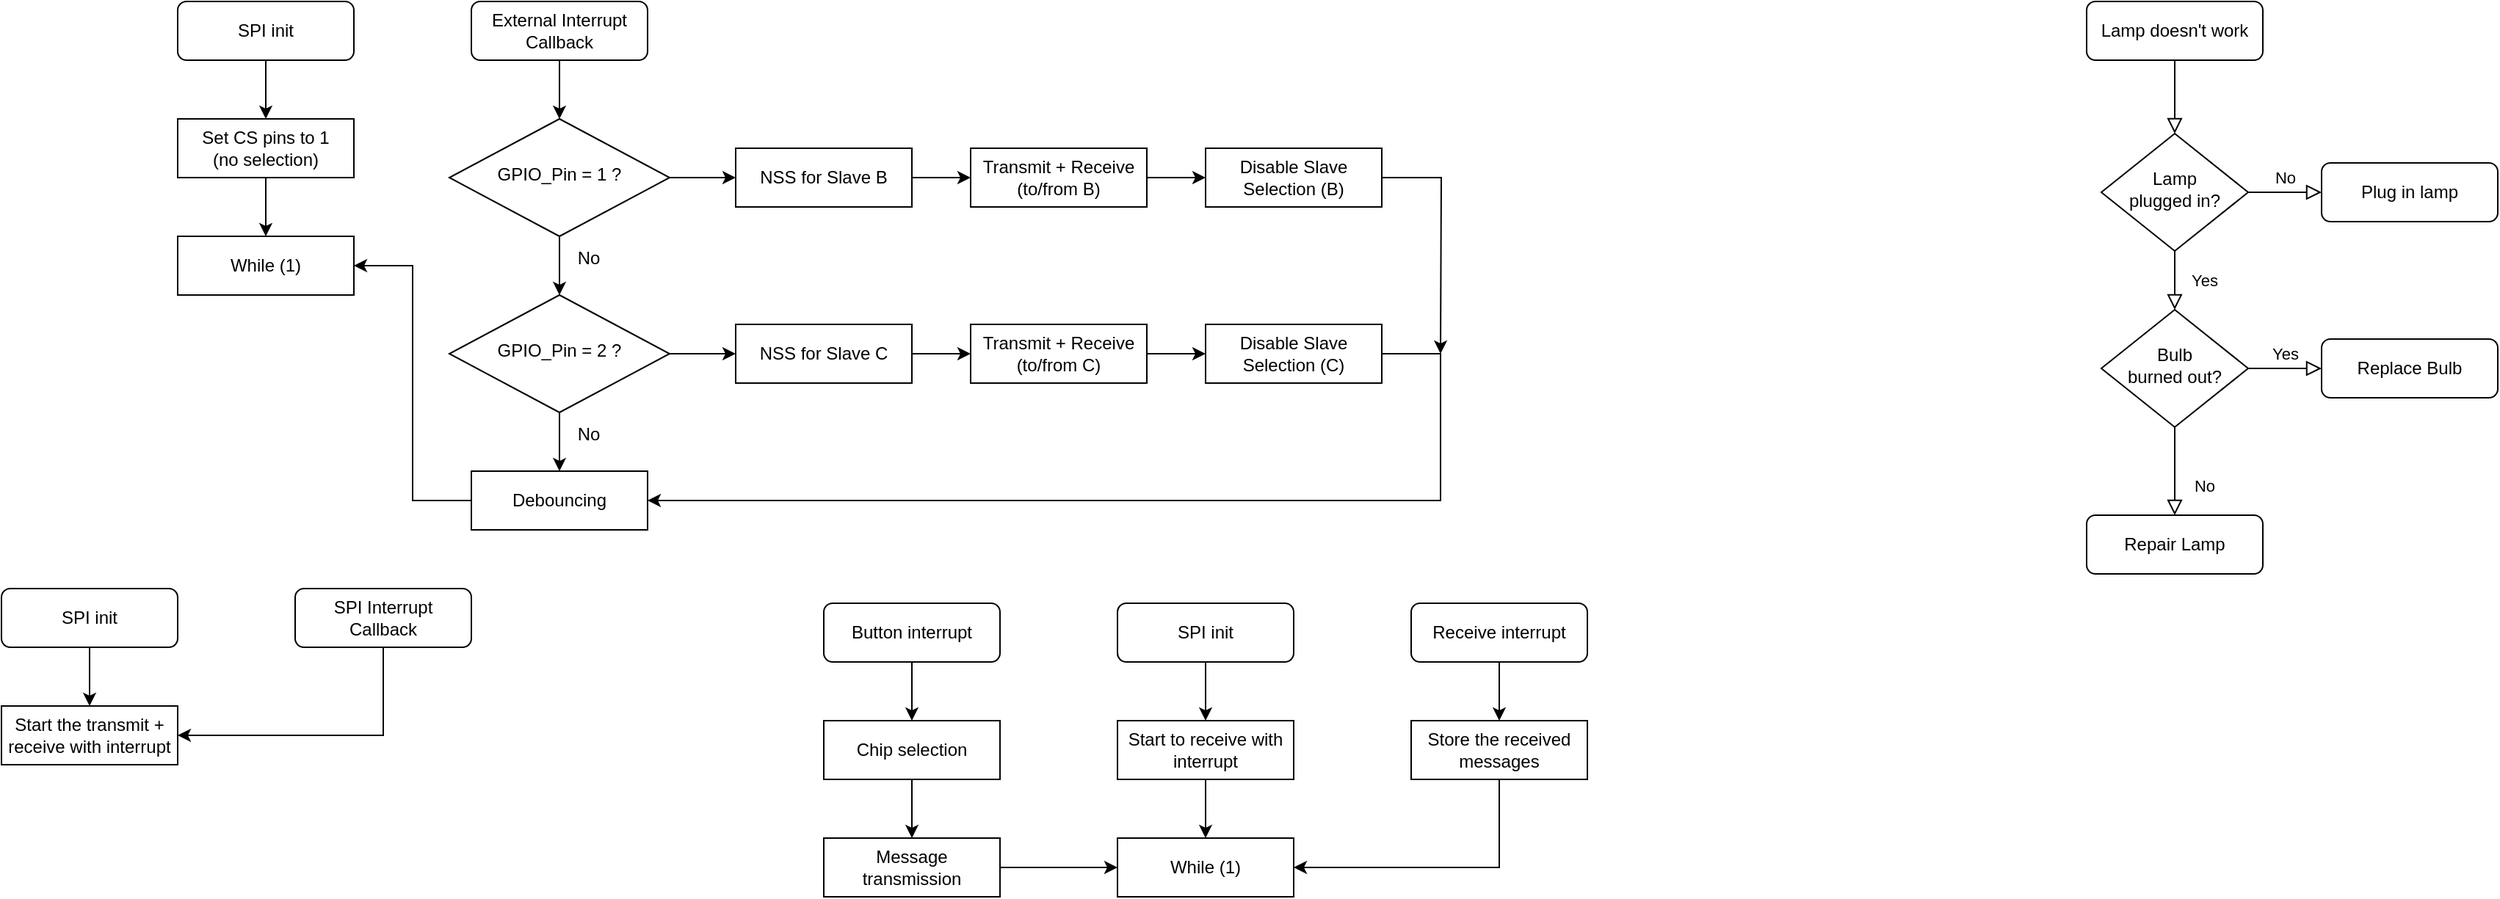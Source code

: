 <mxfile version="26.2.14">
  <diagram id="C5RBs43oDa-KdzZeNtuy" name="Page-1">
    <mxGraphModel dx="2010" dy="608" grid="1" gridSize="10" guides="1" tooltips="1" connect="1" arrows="1" fold="1" page="1" pageScale="1" pageWidth="827" pageHeight="1169" math="0" shadow="0">
      <root>
        <mxCell id="WIyWlLk6GJQsqaUBKTNV-0" />
        <mxCell id="WIyWlLk6GJQsqaUBKTNV-1" parent="WIyWlLk6GJQsqaUBKTNV-0" />
        <mxCell id="WIyWlLk6GJQsqaUBKTNV-2" value="" style="rounded=0;html=1;jettySize=auto;orthogonalLoop=1;fontSize=11;endArrow=block;endFill=0;endSize=8;strokeWidth=1;shadow=0;labelBackgroundColor=none;edgeStyle=orthogonalEdgeStyle;" parent="WIyWlLk6GJQsqaUBKTNV-1" source="WIyWlLk6GJQsqaUBKTNV-3" target="WIyWlLk6GJQsqaUBKTNV-6" edge="1">
          <mxGeometry relative="1" as="geometry" />
        </mxCell>
        <mxCell id="WIyWlLk6GJQsqaUBKTNV-3" value="Lamp doesn&#39;t work" style="rounded=1;whiteSpace=wrap;html=1;fontSize=12;glass=0;strokeWidth=1;shadow=0;" parent="WIyWlLk6GJQsqaUBKTNV-1" vertex="1">
          <mxGeometry x="620" y="80" width="120" height="40" as="geometry" />
        </mxCell>
        <mxCell id="WIyWlLk6GJQsqaUBKTNV-4" value="Yes" style="rounded=0;html=1;jettySize=auto;orthogonalLoop=1;fontSize=11;endArrow=block;endFill=0;endSize=8;strokeWidth=1;shadow=0;labelBackgroundColor=none;edgeStyle=orthogonalEdgeStyle;" parent="WIyWlLk6GJQsqaUBKTNV-1" source="WIyWlLk6GJQsqaUBKTNV-6" target="WIyWlLk6GJQsqaUBKTNV-10" edge="1">
          <mxGeometry y="20" relative="1" as="geometry">
            <mxPoint as="offset" />
          </mxGeometry>
        </mxCell>
        <mxCell id="WIyWlLk6GJQsqaUBKTNV-5" value="No" style="edgeStyle=orthogonalEdgeStyle;rounded=0;html=1;jettySize=auto;orthogonalLoop=1;fontSize=11;endArrow=block;endFill=0;endSize=8;strokeWidth=1;shadow=0;labelBackgroundColor=none;" parent="WIyWlLk6GJQsqaUBKTNV-1" source="WIyWlLk6GJQsqaUBKTNV-6" target="WIyWlLk6GJQsqaUBKTNV-7" edge="1">
          <mxGeometry y="10" relative="1" as="geometry">
            <mxPoint as="offset" />
          </mxGeometry>
        </mxCell>
        <mxCell id="WIyWlLk6GJQsqaUBKTNV-6" value="Lamp&lt;br&gt;plugged in?" style="rhombus;whiteSpace=wrap;html=1;shadow=0;fontFamily=Helvetica;fontSize=12;align=center;strokeWidth=1;spacing=6;spacingTop=-4;" parent="WIyWlLk6GJQsqaUBKTNV-1" vertex="1">
          <mxGeometry x="630" y="170" width="100" height="80" as="geometry" />
        </mxCell>
        <mxCell id="WIyWlLk6GJQsqaUBKTNV-7" value="Plug in lamp" style="rounded=1;whiteSpace=wrap;html=1;fontSize=12;glass=0;strokeWidth=1;shadow=0;" parent="WIyWlLk6GJQsqaUBKTNV-1" vertex="1">
          <mxGeometry x="780" y="190" width="120" height="40" as="geometry" />
        </mxCell>
        <mxCell id="WIyWlLk6GJQsqaUBKTNV-8" value="No" style="rounded=0;html=1;jettySize=auto;orthogonalLoop=1;fontSize=11;endArrow=block;endFill=0;endSize=8;strokeWidth=1;shadow=0;labelBackgroundColor=none;edgeStyle=orthogonalEdgeStyle;" parent="WIyWlLk6GJQsqaUBKTNV-1" source="WIyWlLk6GJQsqaUBKTNV-10" target="WIyWlLk6GJQsqaUBKTNV-11" edge="1">
          <mxGeometry x="0.333" y="20" relative="1" as="geometry">
            <mxPoint as="offset" />
          </mxGeometry>
        </mxCell>
        <mxCell id="WIyWlLk6GJQsqaUBKTNV-9" value="Yes" style="edgeStyle=orthogonalEdgeStyle;rounded=0;html=1;jettySize=auto;orthogonalLoop=1;fontSize=11;endArrow=block;endFill=0;endSize=8;strokeWidth=1;shadow=0;labelBackgroundColor=none;" parent="WIyWlLk6GJQsqaUBKTNV-1" source="WIyWlLk6GJQsqaUBKTNV-10" target="WIyWlLk6GJQsqaUBKTNV-12" edge="1">
          <mxGeometry y="10" relative="1" as="geometry">
            <mxPoint as="offset" />
          </mxGeometry>
        </mxCell>
        <mxCell id="WIyWlLk6GJQsqaUBKTNV-10" value="Bulb&lt;br&gt;burned out?" style="rhombus;whiteSpace=wrap;html=1;shadow=0;fontFamily=Helvetica;fontSize=12;align=center;strokeWidth=1;spacing=6;spacingTop=-4;" parent="WIyWlLk6GJQsqaUBKTNV-1" vertex="1">
          <mxGeometry x="630" y="290" width="100" height="80" as="geometry" />
        </mxCell>
        <mxCell id="WIyWlLk6GJQsqaUBKTNV-11" value="Repair Lamp" style="rounded=1;whiteSpace=wrap;html=1;fontSize=12;glass=0;strokeWidth=1;shadow=0;" parent="WIyWlLk6GJQsqaUBKTNV-1" vertex="1">
          <mxGeometry x="620" y="430" width="120" height="40" as="geometry" />
        </mxCell>
        <mxCell id="WIyWlLk6GJQsqaUBKTNV-12" value="Replace Bulb" style="rounded=1;whiteSpace=wrap;html=1;fontSize=12;glass=0;strokeWidth=1;shadow=0;" parent="WIyWlLk6GJQsqaUBKTNV-1" vertex="1">
          <mxGeometry x="780" y="310" width="120" height="40" as="geometry" />
        </mxCell>
        <mxCell id="Z6VbRoerzO8AkhKwkoCC-15" value="" style="edgeStyle=orthogonalEdgeStyle;rounded=0;orthogonalLoop=1;jettySize=auto;html=1;" parent="WIyWlLk6GJQsqaUBKTNV-1" source="Z6VbRoerzO8AkhKwkoCC-16" target="Z6VbRoerzO8AkhKwkoCC-18" edge="1">
          <mxGeometry relative="1" as="geometry" />
        </mxCell>
        <mxCell id="Z6VbRoerzO8AkhKwkoCC-16" value="SPI init" style="rounded=1;whiteSpace=wrap;html=1;fontSize=12;glass=0;strokeWidth=1;shadow=0;" parent="WIyWlLk6GJQsqaUBKTNV-1" vertex="1">
          <mxGeometry x="-40" y="490" width="120" height="40" as="geometry" />
        </mxCell>
        <mxCell id="Z6VbRoerzO8AkhKwkoCC-17" value="" style="edgeStyle=orthogonalEdgeStyle;rounded=0;orthogonalLoop=1;jettySize=auto;html=1;" parent="WIyWlLk6GJQsqaUBKTNV-1" source="Z6VbRoerzO8AkhKwkoCC-18" target="Z6VbRoerzO8AkhKwkoCC-19" edge="1">
          <mxGeometry relative="1" as="geometry" />
        </mxCell>
        <mxCell id="Z6VbRoerzO8AkhKwkoCC-18" value="Start to receive with interrupt" style="rounded=0;whiteSpace=wrap;html=1;fontSize=12;glass=0;strokeWidth=1;shadow=0;" parent="WIyWlLk6GJQsqaUBKTNV-1" vertex="1">
          <mxGeometry x="-40" y="570" width="120" height="40" as="geometry" />
        </mxCell>
        <mxCell id="Z6VbRoerzO8AkhKwkoCC-19" value="While (1)" style="rounded=0;whiteSpace=wrap;html=1;fontSize=12;glass=0;strokeWidth=1;shadow=0;" parent="WIyWlLk6GJQsqaUBKTNV-1" vertex="1">
          <mxGeometry x="-40" y="650" width="120" height="40" as="geometry" />
        </mxCell>
        <mxCell id="Z6VbRoerzO8AkhKwkoCC-21" value="" style="edgeStyle=orthogonalEdgeStyle;rounded=0;orthogonalLoop=1;jettySize=auto;html=1;" parent="WIyWlLk6GJQsqaUBKTNV-1" source="Z6VbRoerzO8AkhKwkoCC-22" target="Z6VbRoerzO8AkhKwkoCC-24" edge="1">
          <mxGeometry relative="1" as="geometry" />
        </mxCell>
        <mxCell id="Z6VbRoerzO8AkhKwkoCC-22" value="Receive interrupt" style="rounded=1;whiteSpace=wrap;html=1;fontSize=12;glass=0;strokeWidth=1;shadow=0;" parent="WIyWlLk6GJQsqaUBKTNV-1" vertex="1">
          <mxGeometry x="160" y="490" width="120" height="40" as="geometry" />
        </mxCell>
        <mxCell id="Z6VbRoerzO8AkhKwkoCC-36" style="edgeStyle=orthogonalEdgeStyle;rounded=0;orthogonalLoop=1;jettySize=auto;html=1;entryX=1;entryY=0.5;entryDx=0;entryDy=0;" parent="WIyWlLk6GJQsqaUBKTNV-1" source="Z6VbRoerzO8AkhKwkoCC-24" target="Z6VbRoerzO8AkhKwkoCC-19" edge="1">
          <mxGeometry relative="1" as="geometry">
            <Array as="points">
              <mxPoint x="220" y="670" />
            </Array>
          </mxGeometry>
        </mxCell>
        <mxCell id="Z6VbRoerzO8AkhKwkoCC-24" value="Store the received messages" style="rounded=0;whiteSpace=wrap;html=1;fontSize=12;glass=0;strokeWidth=1;shadow=0;" parent="WIyWlLk6GJQsqaUBKTNV-1" vertex="1">
          <mxGeometry x="160" y="570" width="120" height="40" as="geometry" />
        </mxCell>
        <mxCell id="Z6VbRoerzO8AkhKwkoCC-33" value="" style="edgeStyle=orthogonalEdgeStyle;rounded=0;orthogonalLoop=1;jettySize=auto;html=1;" parent="WIyWlLk6GJQsqaUBKTNV-1" source="Z6VbRoerzO8AkhKwkoCC-27" target="Z6VbRoerzO8AkhKwkoCC-29" edge="1">
          <mxGeometry relative="1" as="geometry" />
        </mxCell>
        <mxCell id="Z6VbRoerzO8AkhKwkoCC-27" value="Button interrupt" style="rounded=1;whiteSpace=wrap;html=1;fontSize=12;glass=0;strokeWidth=1;shadow=0;" parent="WIyWlLk6GJQsqaUBKTNV-1" vertex="1">
          <mxGeometry x="-240" y="490" width="120" height="40" as="geometry" />
        </mxCell>
        <mxCell id="Z6VbRoerzO8AkhKwkoCC-34" value="" style="edgeStyle=orthogonalEdgeStyle;rounded=0;orthogonalLoop=1;jettySize=auto;html=1;" parent="WIyWlLk6GJQsqaUBKTNV-1" source="Z6VbRoerzO8AkhKwkoCC-29" target="Z6VbRoerzO8AkhKwkoCC-30" edge="1">
          <mxGeometry relative="1" as="geometry" />
        </mxCell>
        <mxCell id="Z6VbRoerzO8AkhKwkoCC-29" value="Chip selection" style="rounded=0;whiteSpace=wrap;html=1;fontSize=12;glass=0;strokeWidth=1;shadow=0;" parent="WIyWlLk6GJQsqaUBKTNV-1" vertex="1">
          <mxGeometry x="-240" y="570" width="120" height="40" as="geometry" />
        </mxCell>
        <mxCell id="Z6VbRoerzO8AkhKwkoCC-37" style="edgeStyle=orthogonalEdgeStyle;rounded=0;orthogonalLoop=1;jettySize=auto;html=1;entryX=0;entryY=0.5;entryDx=0;entryDy=0;" parent="WIyWlLk6GJQsqaUBKTNV-1" source="Z6VbRoerzO8AkhKwkoCC-30" target="Z6VbRoerzO8AkhKwkoCC-19" edge="1">
          <mxGeometry relative="1" as="geometry" />
        </mxCell>
        <mxCell id="Z6VbRoerzO8AkhKwkoCC-30" value="Message transmission" style="rounded=0;whiteSpace=wrap;html=1;fontSize=12;glass=0;strokeWidth=1;shadow=0;" parent="WIyWlLk6GJQsqaUBKTNV-1" vertex="1">
          <mxGeometry x="-240" y="650" width="120" height="40" as="geometry" />
        </mxCell>
        <mxCell id="c2Ubt0JN3OhsZebMl4jR-8" value="" style="edgeStyle=orthogonalEdgeStyle;rounded=0;orthogonalLoop=1;jettySize=auto;html=1;" parent="WIyWlLk6GJQsqaUBKTNV-1" source="c2Ubt0JN3OhsZebMl4jR-0" target="c2Ubt0JN3OhsZebMl4jR-1" edge="1">
          <mxGeometry relative="1" as="geometry" />
        </mxCell>
        <mxCell id="c2Ubt0JN3OhsZebMl4jR-0" value="SPI init" style="rounded=1;whiteSpace=wrap;html=1;fontSize=12;glass=0;strokeWidth=1;shadow=0;" parent="WIyWlLk6GJQsqaUBKTNV-1" vertex="1">
          <mxGeometry x="-680" y="80" width="120" height="40" as="geometry" />
        </mxCell>
        <mxCell id="c2Ubt0JN3OhsZebMl4jR-10" value="" style="edgeStyle=orthogonalEdgeStyle;rounded=0;orthogonalLoop=1;jettySize=auto;html=1;" parent="WIyWlLk6GJQsqaUBKTNV-1" source="c2Ubt0JN3OhsZebMl4jR-1" target="c2Ubt0JN3OhsZebMl4jR-9" edge="1">
          <mxGeometry relative="1" as="geometry" />
        </mxCell>
        <mxCell id="c2Ubt0JN3OhsZebMl4jR-1" value="Set CS pins to 1&lt;div&gt;(no selection)&lt;/div&gt;" style="rounded=0;whiteSpace=wrap;html=1;fontSize=12;glass=0;strokeWidth=1;shadow=0;" parent="WIyWlLk6GJQsqaUBKTNV-1" vertex="1">
          <mxGeometry x="-680" y="160" width="120" height="40" as="geometry" />
        </mxCell>
        <mxCell id="c2Ubt0JN3OhsZebMl4jR-7" value="" style="edgeStyle=orthogonalEdgeStyle;rounded=0;orthogonalLoop=1;jettySize=auto;html=1;" parent="WIyWlLk6GJQsqaUBKTNV-1" source="c2Ubt0JN3OhsZebMl4jR-3" target="c2Ubt0JN3OhsZebMl4jR-4" edge="1">
          <mxGeometry relative="1" as="geometry" />
        </mxCell>
        <mxCell id="c2Ubt0JN3OhsZebMl4jR-3" value="External Interrupt&lt;div&gt;Callback&lt;/div&gt;" style="rounded=1;whiteSpace=wrap;html=1;fontSize=12;glass=0;strokeWidth=1;shadow=0;" parent="WIyWlLk6GJQsqaUBKTNV-1" vertex="1">
          <mxGeometry x="-480" y="80" width="120" height="40" as="geometry" />
        </mxCell>
        <mxCell id="c2Ubt0JN3OhsZebMl4jR-6" value="" style="edgeStyle=orthogonalEdgeStyle;rounded=0;orthogonalLoop=1;jettySize=auto;html=1;" parent="WIyWlLk6GJQsqaUBKTNV-1" source="c2Ubt0JN3OhsZebMl4jR-4" target="c2Ubt0JN3OhsZebMl4jR-5" edge="1">
          <mxGeometry relative="1" as="geometry" />
        </mxCell>
        <mxCell id="c2Ubt0JN3OhsZebMl4jR-18" value="" style="edgeStyle=orthogonalEdgeStyle;rounded=0;orthogonalLoop=1;jettySize=auto;html=1;" parent="WIyWlLk6GJQsqaUBKTNV-1" source="c2Ubt0JN3OhsZebMl4jR-4" target="c2Ubt0JN3OhsZebMl4jR-16" edge="1">
          <mxGeometry relative="1" as="geometry" />
        </mxCell>
        <mxCell id="c2Ubt0JN3OhsZebMl4jR-4" value="GPIO_Pin = 1 ?" style="rhombus;whiteSpace=wrap;html=1;shadow=0;fontFamily=Helvetica;fontSize=12;align=center;strokeWidth=1;spacing=6;spacingTop=-4;" parent="WIyWlLk6GJQsqaUBKTNV-1" vertex="1">
          <mxGeometry x="-495" y="160" width="150" height="80" as="geometry" />
        </mxCell>
        <mxCell id="c2Ubt0JN3OhsZebMl4jR-13" value="" style="edgeStyle=orthogonalEdgeStyle;rounded=0;orthogonalLoop=1;jettySize=auto;html=1;" parent="WIyWlLk6GJQsqaUBKTNV-1" source="c2Ubt0JN3OhsZebMl4jR-5" target="c2Ubt0JN3OhsZebMl4jR-11" edge="1">
          <mxGeometry relative="1" as="geometry" />
        </mxCell>
        <mxCell id="c2Ubt0JN3OhsZebMl4jR-19" value="" style="edgeStyle=orthogonalEdgeStyle;rounded=0;orthogonalLoop=1;jettySize=auto;html=1;" parent="WIyWlLk6GJQsqaUBKTNV-1" source="c2Ubt0JN3OhsZebMl4jR-5" target="c2Ubt0JN3OhsZebMl4jR-17" edge="1">
          <mxGeometry relative="1" as="geometry" />
        </mxCell>
        <mxCell id="c2Ubt0JN3OhsZebMl4jR-5" value="GPIO_Pin = 2 ?" style="rhombus;whiteSpace=wrap;html=1;shadow=0;fontFamily=Helvetica;fontSize=12;align=center;strokeWidth=1;spacing=6;spacingTop=-4;" parent="WIyWlLk6GJQsqaUBKTNV-1" vertex="1">
          <mxGeometry x="-495" y="280" width="150" height="80" as="geometry" />
        </mxCell>
        <mxCell id="c2Ubt0JN3OhsZebMl4jR-9" value="While (1)" style="rounded=0;whiteSpace=wrap;html=1;fontSize=12;glass=0;strokeWidth=1;shadow=0;" parent="WIyWlLk6GJQsqaUBKTNV-1" vertex="1">
          <mxGeometry x="-680" y="240" width="120" height="40" as="geometry" />
        </mxCell>
        <mxCell id="c2Ubt0JN3OhsZebMl4jR-12" style="edgeStyle=orthogonalEdgeStyle;rounded=0;orthogonalLoop=1;jettySize=auto;html=1;entryX=1;entryY=0.5;entryDx=0;entryDy=0;" parent="WIyWlLk6GJQsqaUBKTNV-1" source="c2Ubt0JN3OhsZebMl4jR-11" target="c2Ubt0JN3OhsZebMl4jR-9" edge="1">
          <mxGeometry relative="1" as="geometry" />
        </mxCell>
        <mxCell id="c2Ubt0JN3OhsZebMl4jR-11" value="Debouncing" style="rounded=0;whiteSpace=wrap;html=1;fontSize=12;glass=0;strokeWidth=1;shadow=0;" parent="WIyWlLk6GJQsqaUBKTNV-1" vertex="1">
          <mxGeometry x="-480" y="400" width="120" height="40" as="geometry" />
        </mxCell>
        <mxCell id="c2Ubt0JN3OhsZebMl4jR-14" value="No" style="text;html=1;align=center;verticalAlign=middle;whiteSpace=wrap;rounded=0;" parent="WIyWlLk6GJQsqaUBKTNV-1" vertex="1">
          <mxGeometry x="-430" y="240" width="60" height="30" as="geometry" />
        </mxCell>
        <mxCell id="c2Ubt0JN3OhsZebMl4jR-15" value="No" style="text;html=1;align=center;verticalAlign=middle;whiteSpace=wrap;rounded=0;" parent="WIyWlLk6GJQsqaUBKTNV-1" vertex="1">
          <mxGeometry x="-430" y="360" width="60" height="30" as="geometry" />
        </mxCell>
        <mxCell id="c2Ubt0JN3OhsZebMl4jR-26" value="" style="edgeStyle=orthogonalEdgeStyle;rounded=0;orthogonalLoop=1;jettySize=auto;html=1;" parent="WIyWlLk6GJQsqaUBKTNV-1" source="c2Ubt0JN3OhsZebMl4jR-16" target="c2Ubt0JN3OhsZebMl4jR-20" edge="1">
          <mxGeometry relative="1" as="geometry" />
        </mxCell>
        <mxCell id="c2Ubt0JN3OhsZebMl4jR-16" value="NSS for Slave B" style="rounded=0;whiteSpace=wrap;html=1;fontSize=12;glass=0;strokeWidth=1;shadow=0;" parent="WIyWlLk6GJQsqaUBKTNV-1" vertex="1">
          <mxGeometry x="-300" y="180" width="120" height="40" as="geometry" />
        </mxCell>
        <mxCell id="c2Ubt0JN3OhsZebMl4jR-28" value="" style="edgeStyle=orthogonalEdgeStyle;rounded=0;orthogonalLoop=1;jettySize=auto;html=1;" parent="WIyWlLk6GJQsqaUBKTNV-1" source="c2Ubt0JN3OhsZebMl4jR-17" target="c2Ubt0JN3OhsZebMl4jR-21" edge="1">
          <mxGeometry relative="1" as="geometry" />
        </mxCell>
        <mxCell id="c2Ubt0JN3OhsZebMl4jR-17" value="NSS for Slave C" style="rounded=0;whiteSpace=wrap;html=1;fontSize=12;glass=0;strokeWidth=1;shadow=0;" parent="WIyWlLk6GJQsqaUBKTNV-1" vertex="1">
          <mxGeometry x="-300" y="300" width="120" height="40" as="geometry" />
        </mxCell>
        <mxCell id="c2Ubt0JN3OhsZebMl4jR-27" value="" style="edgeStyle=orthogonalEdgeStyle;rounded=0;orthogonalLoop=1;jettySize=auto;html=1;" parent="WIyWlLk6GJQsqaUBKTNV-1" source="c2Ubt0JN3OhsZebMl4jR-20" target="c2Ubt0JN3OhsZebMl4jR-22" edge="1">
          <mxGeometry relative="1" as="geometry" />
        </mxCell>
        <mxCell id="c2Ubt0JN3OhsZebMl4jR-20" value="Transmit + Receive&lt;div&gt;(to/from B)&lt;/div&gt;" style="rounded=0;whiteSpace=wrap;html=1;fontSize=12;glass=0;strokeWidth=1;shadow=0;" parent="WIyWlLk6GJQsqaUBKTNV-1" vertex="1">
          <mxGeometry x="-140" y="180" width="120" height="40" as="geometry" />
        </mxCell>
        <mxCell id="c2Ubt0JN3OhsZebMl4jR-29" value="" style="edgeStyle=orthogonalEdgeStyle;rounded=0;orthogonalLoop=1;jettySize=auto;html=1;" parent="WIyWlLk6GJQsqaUBKTNV-1" source="c2Ubt0JN3OhsZebMl4jR-21" target="c2Ubt0JN3OhsZebMl4jR-24" edge="1">
          <mxGeometry relative="1" as="geometry" />
        </mxCell>
        <mxCell id="c2Ubt0JN3OhsZebMl4jR-21" value="Transmit + Receive&lt;div&gt;(to/from C)&lt;/div&gt;" style="rounded=0;whiteSpace=wrap;html=1;fontSize=12;glass=0;strokeWidth=1;shadow=0;" parent="WIyWlLk6GJQsqaUBKTNV-1" vertex="1">
          <mxGeometry x="-140" y="300" width="120" height="40" as="geometry" />
        </mxCell>
        <mxCell id="c2Ubt0JN3OhsZebMl4jR-32" style="edgeStyle=orthogonalEdgeStyle;rounded=0;orthogonalLoop=1;jettySize=auto;html=1;" parent="WIyWlLk6GJQsqaUBKTNV-1" source="c2Ubt0JN3OhsZebMl4jR-22" edge="1">
          <mxGeometry relative="1" as="geometry">
            <mxPoint x="180" y="320" as="targetPoint" />
          </mxGeometry>
        </mxCell>
        <mxCell id="c2Ubt0JN3OhsZebMl4jR-22" value="Disable Slave Selection (B)" style="rounded=0;whiteSpace=wrap;html=1;fontSize=12;glass=0;strokeWidth=1;shadow=0;" parent="WIyWlLk6GJQsqaUBKTNV-1" vertex="1">
          <mxGeometry x="20" y="180" width="120" height="40" as="geometry" />
        </mxCell>
        <mxCell id="c2Ubt0JN3OhsZebMl4jR-31" style="edgeStyle=orthogonalEdgeStyle;rounded=0;orthogonalLoop=1;jettySize=auto;html=1;entryX=1;entryY=0.5;entryDx=0;entryDy=0;" parent="WIyWlLk6GJQsqaUBKTNV-1" source="c2Ubt0JN3OhsZebMl4jR-24" target="c2Ubt0JN3OhsZebMl4jR-11" edge="1">
          <mxGeometry relative="1" as="geometry">
            <Array as="points">
              <mxPoint x="180" y="320" />
              <mxPoint x="180" y="420" />
            </Array>
          </mxGeometry>
        </mxCell>
        <mxCell id="c2Ubt0JN3OhsZebMl4jR-24" value="Disable Slave Selection (C)" style="rounded=0;whiteSpace=wrap;html=1;fontSize=12;glass=0;strokeWidth=1;shadow=0;" parent="WIyWlLk6GJQsqaUBKTNV-1" vertex="1">
          <mxGeometry x="20" y="300" width="120" height="40" as="geometry" />
        </mxCell>
        <mxCell id="qpHymMqqa3nq-M7QbQ7o-4" value="" style="edgeStyle=orthogonalEdgeStyle;rounded=0;orthogonalLoop=1;jettySize=auto;html=1;" edge="1" parent="WIyWlLk6GJQsqaUBKTNV-1" source="qpHymMqqa3nq-M7QbQ7o-1" target="qpHymMqqa3nq-M7QbQ7o-2">
          <mxGeometry relative="1" as="geometry" />
        </mxCell>
        <mxCell id="qpHymMqqa3nq-M7QbQ7o-1" value="SPI init" style="rounded=1;whiteSpace=wrap;html=1;fontSize=12;glass=0;strokeWidth=1;shadow=0;" vertex="1" parent="WIyWlLk6GJQsqaUBKTNV-1">
          <mxGeometry x="-800" y="480" width="120" height="40" as="geometry" />
        </mxCell>
        <mxCell id="qpHymMqqa3nq-M7QbQ7o-2" value="Start the transmit + receive with interrupt" style="rounded=0;whiteSpace=wrap;html=1;fontSize=12;glass=0;strokeWidth=1;shadow=0;" vertex="1" parent="WIyWlLk6GJQsqaUBKTNV-1">
          <mxGeometry x="-800" y="560" width="120" height="40" as="geometry" />
        </mxCell>
        <mxCell id="qpHymMqqa3nq-M7QbQ7o-5" style="edgeStyle=orthogonalEdgeStyle;rounded=0;orthogonalLoop=1;jettySize=auto;html=1;entryX=1;entryY=0.5;entryDx=0;entryDy=0;" edge="1" parent="WIyWlLk6GJQsqaUBKTNV-1" source="qpHymMqqa3nq-M7QbQ7o-3" target="qpHymMqqa3nq-M7QbQ7o-2">
          <mxGeometry relative="1" as="geometry">
            <Array as="points">
              <mxPoint x="-540" y="580" />
            </Array>
          </mxGeometry>
        </mxCell>
        <mxCell id="qpHymMqqa3nq-M7QbQ7o-3" value="SPI Interrupt&lt;div&gt;Callback&lt;/div&gt;" style="rounded=1;whiteSpace=wrap;html=1;fontSize=12;glass=0;strokeWidth=1;shadow=0;" vertex="1" parent="WIyWlLk6GJQsqaUBKTNV-1">
          <mxGeometry x="-600" y="480" width="120" height="40" as="geometry" />
        </mxCell>
      </root>
    </mxGraphModel>
  </diagram>
</mxfile>
